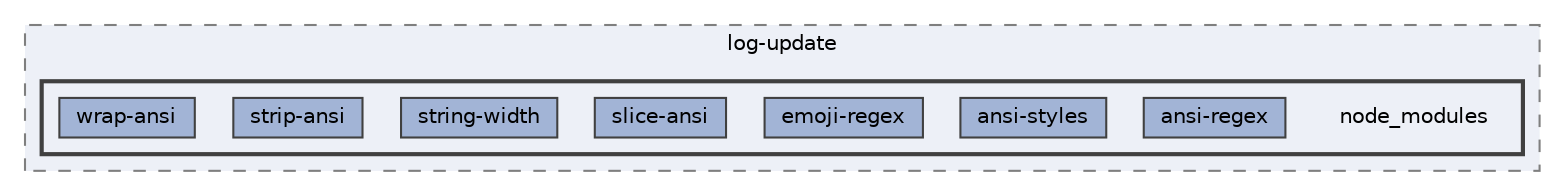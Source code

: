 digraph "C:/Users/arisc/OneDrive/Documents/GitHub/FINAL/EcoEats-Project/node_modules/log-update/node_modules"
{
 // LATEX_PDF_SIZE
  bgcolor="transparent";
  edge [fontname=Helvetica,fontsize=10,labelfontname=Helvetica,labelfontsize=10];
  node [fontname=Helvetica,fontsize=10,shape=box,height=0.2,width=0.4];
  compound=true
  subgraph clusterdir_6e2bc0f5b699ac62f695f6235eaf3239 {
    graph [ bgcolor="#edf0f7", pencolor="grey50", label="log-update", fontname=Helvetica,fontsize=10 style="filled,dashed", URL="dir_6e2bc0f5b699ac62f695f6235eaf3239.html",tooltip=""]
  subgraph clusterdir_3178d60b10dc7e79bbe057461787bc56 {
    graph [ bgcolor="#edf0f7", pencolor="grey25", label="", fontname=Helvetica,fontsize=10 style="filled,bold", URL="dir_3178d60b10dc7e79bbe057461787bc56.html",tooltip=""]
    dir_3178d60b10dc7e79bbe057461787bc56 [shape=plaintext, label="node_modules"];
  dir_b37975744e14b95d3f90d3e489185604 [label="ansi-regex", fillcolor="#a2b4d6", color="grey25", style="filled", URL="dir_b37975744e14b95d3f90d3e489185604.html",tooltip=""];
  dir_a0c1c399e692255580b80ab6683714ad [label="ansi-styles", fillcolor="#a2b4d6", color="grey25", style="filled", URL="dir_a0c1c399e692255580b80ab6683714ad.html",tooltip=""];
  dir_e6e0d12fffad5a3886fb88a17b82076b [label="emoji-regex", fillcolor="#a2b4d6", color="grey25", style="filled", URL="dir_e6e0d12fffad5a3886fb88a17b82076b.html",tooltip=""];
  dir_1b68700f865383576fc13dbfc5ebc172 [label="slice-ansi", fillcolor="#a2b4d6", color="grey25", style="filled", URL="dir_1b68700f865383576fc13dbfc5ebc172.html",tooltip=""];
  dir_d7c2eaf0713cc03fe1e0fb0153746a6a [label="string-width", fillcolor="#a2b4d6", color="grey25", style="filled", URL="dir_d7c2eaf0713cc03fe1e0fb0153746a6a.html",tooltip=""];
  dir_6ff4fd49699079a6f057ff6315e7092a [label="strip-ansi", fillcolor="#a2b4d6", color="grey25", style="filled", URL="dir_6ff4fd49699079a6f057ff6315e7092a.html",tooltip=""];
  dir_8c18aeec6830590cef6e790d273a3e9e [label="wrap-ansi", fillcolor="#a2b4d6", color="grey25", style="filled", URL="dir_8c18aeec6830590cef6e790d273a3e9e.html",tooltip=""];
  }
  }
}
